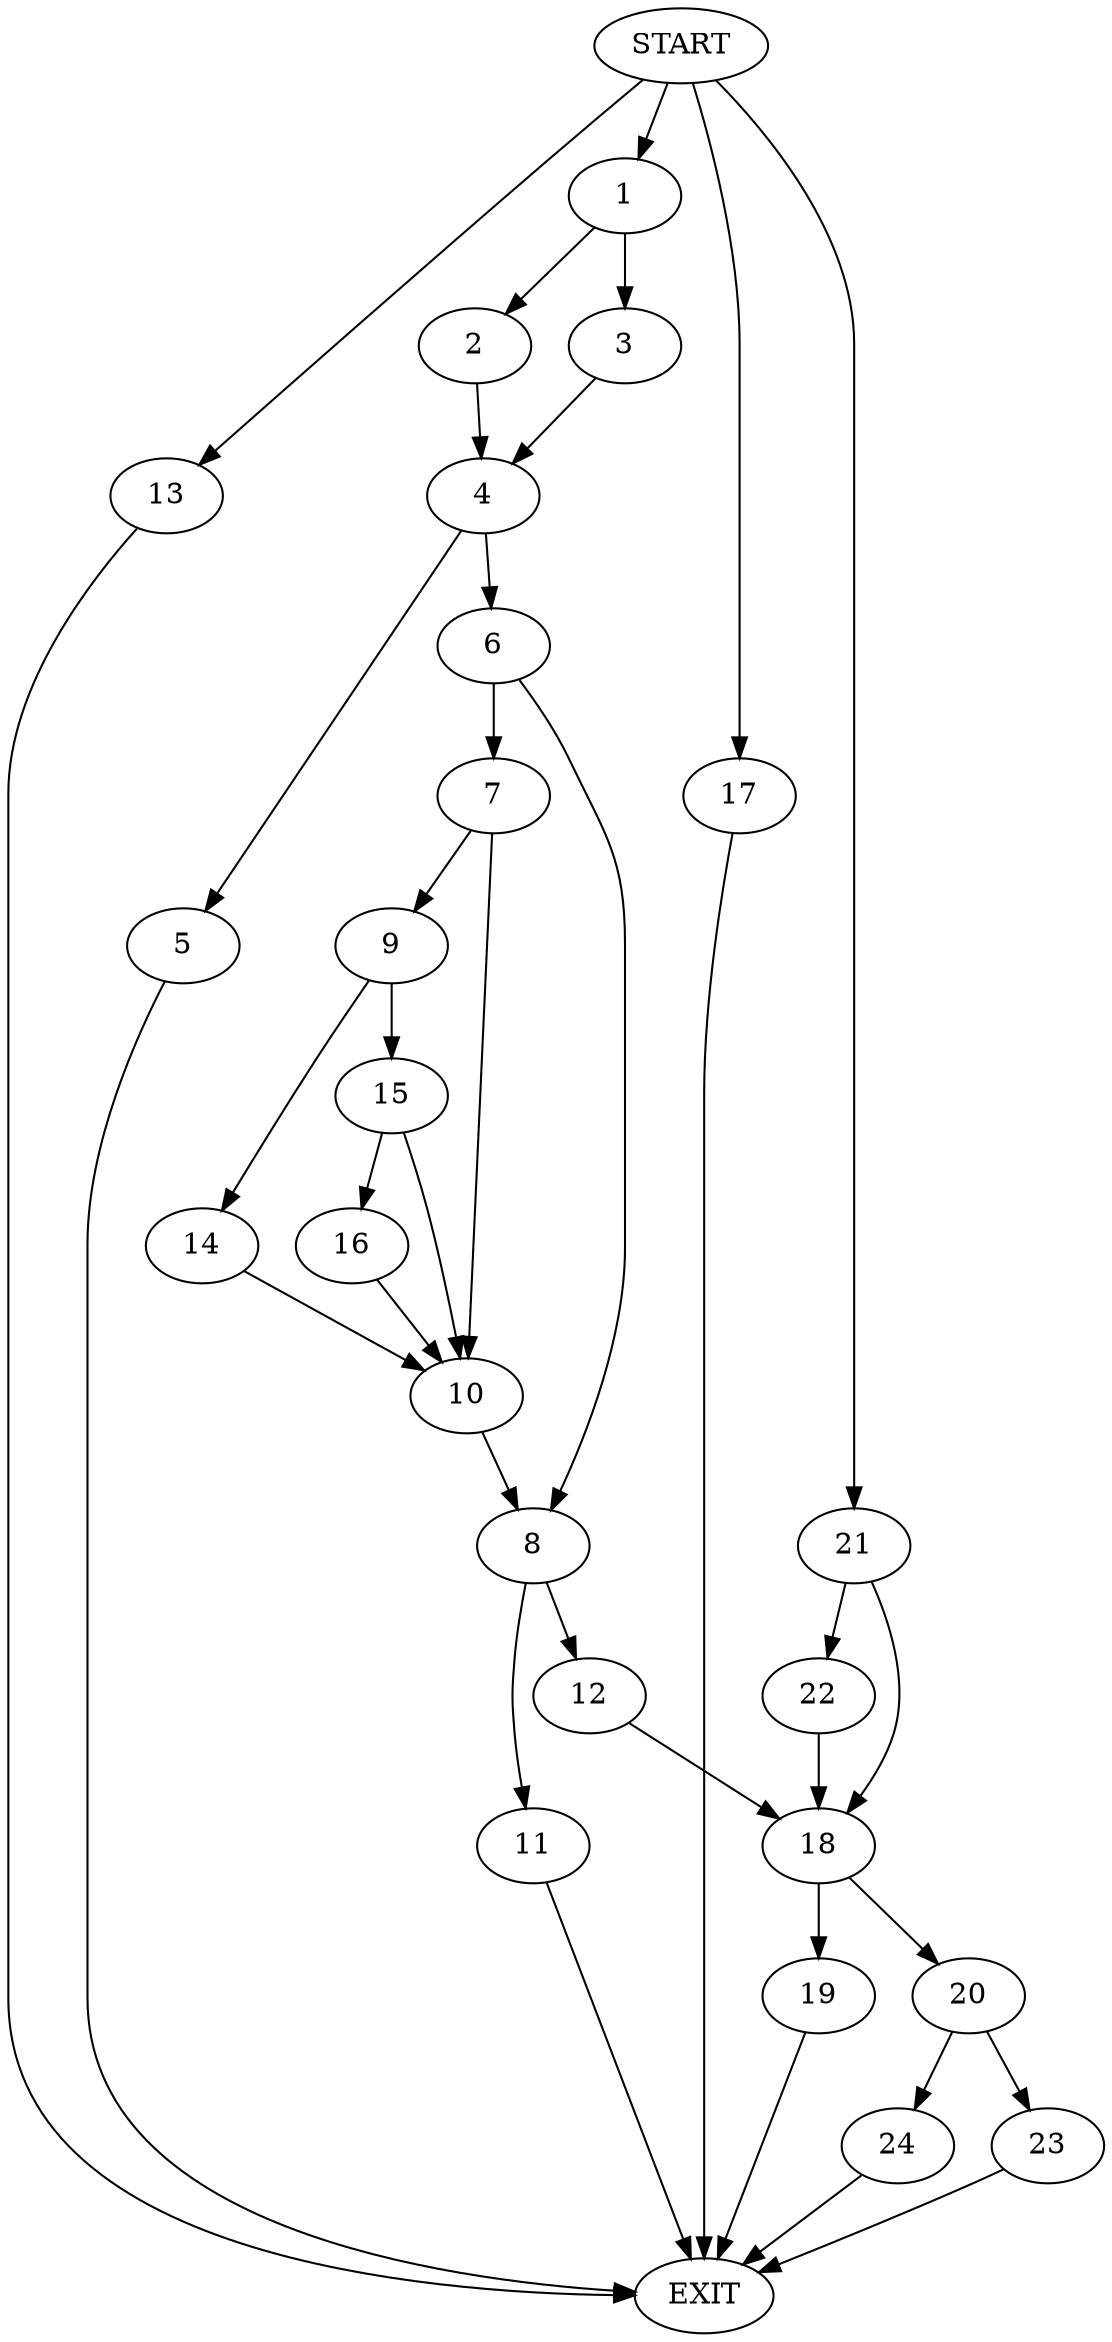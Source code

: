 digraph {
0 [label="START"]
25 [label="EXIT"]
0 -> 1
1 -> 2
1 -> 3
3 -> 4
2 -> 4
4 -> 5
4 -> 6
6 -> 7
6 -> 8
5 -> 25
7 -> 9
7 -> 10
8 -> 11
8 -> 12
0 -> 13
13 -> 25
10 -> 8
9 -> 14
9 -> 15
14 -> 10
15 -> 16
15 -> 10
16 -> 10
0 -> 17
17 -> 25
12 -> 18
11 -> 25
18 -> 19
18 -> 20
0 -> 21
21 -> 22
21 -> 18
22 -> 18
19 -> 25
20 -> 23
20 -> 24
23 -> 25
24 -> 25
}
